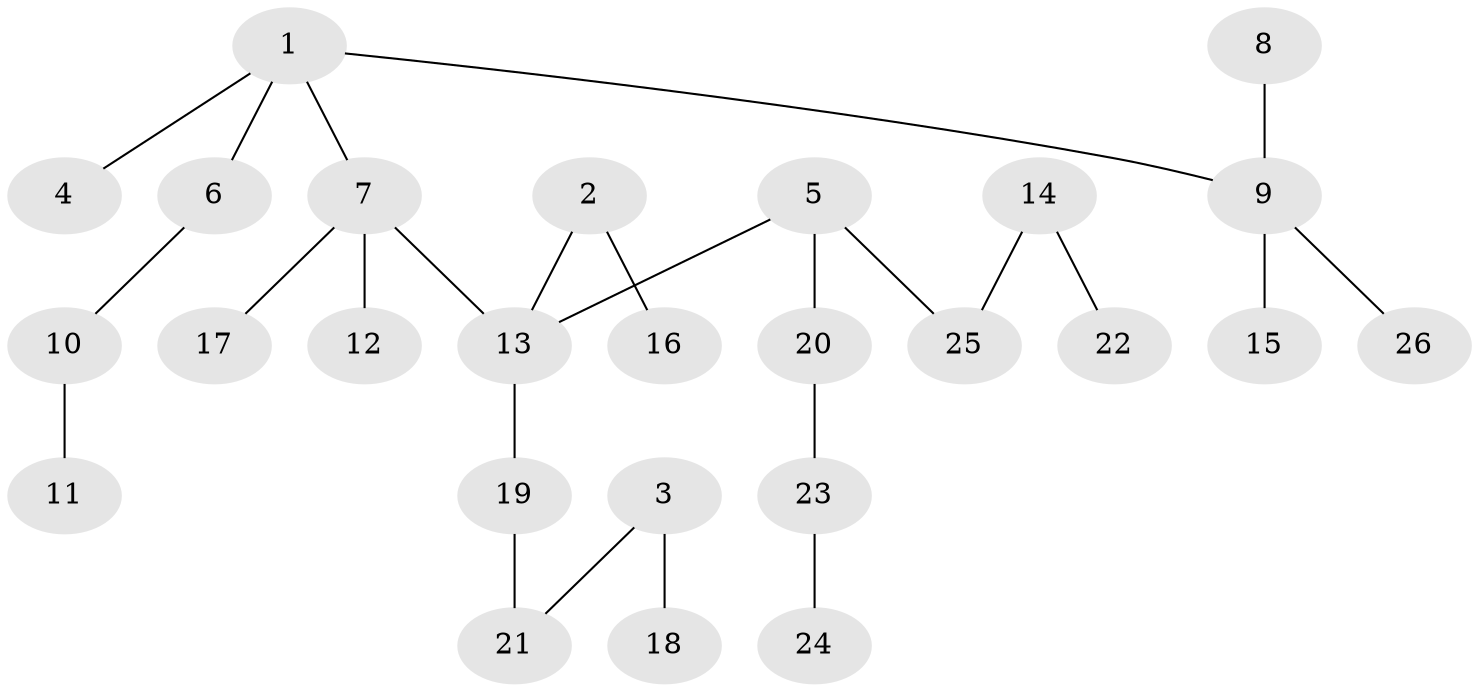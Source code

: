 // original degree distribution, {6: 0.0196078431372549, 4: 0.09803921568627451, 3: 0.13725490196078433, 2: 0.29411764705882354, 1: 0.45098039215686275}
// Generated by graph-tools (version 1.1) at 2025/50/03/09/25 03:50:22]
// undirected, 26 vertices, 25 edges
graph export_dot {
graph [start="1"]
  node [color=gray90,style=filled];
  1;
  2;
  3;
  4;
  5;
  6;
  7;
  8;
  9;
  10;
  11;
  12;
  13;
  14;
  15;
  16;
  17;
  18;
  19;
  20;
  21;
  22;
  23;
  24;
  25;
  26;
  1 -- 4 [weight=1.0];
  1 -- 6 [weight=1.0];
  1 -- 7 [weight=1.0];
  1 -- 9 [weight=1.0];
  2 -- 13 [weight=1.0];
  2 -- 16 [weight=1.0];
  3 -- 18 [weight=1.0];
  3 -- 21 [weight=1.0];
  5 -- 13 [weight=1.0];
  5 -- 20 [weight=1.0];
  5 -- 25 [weight=1.0];
  6 -- 10 [weight=1.0];
  7 -- 12 [weight=1.0];
  7 -- 13 [weight=1.0];
  7 -- 17 [weight=1.0];
  8 -- 9 [weight=1.0];
  9 -- 15 [weight=1.0];
  9 -- 26 [weight=1.0];
  10 -- 11 [weight=1.0];
  13 -- 19 [weight=1.0];
  14 -- 22 [weight=1.0];
  14 -- 25 [weight=1.0];
  19 -- 21 [weight=1.0];
  20 -- 23 [weight=1.0];
  23 -- 24 [weight=1.0];
}

